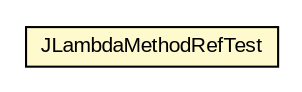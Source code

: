 #!/usr/local/bin/dot
#
# Class diagram 
# Generated by UMLGraph version 5.1 (http://www.umlgraph.org/)
#

digraph G {
	edge [fontname="arial",fontsize=10,labelfontname="arial",labelfontsize=10];
	node [fontname="arial",fontsize=10,shape=plaintext];
	nodesep=0.25;
	ranksep=0.5;
	// com.helger.jcodemodel.JLambdaMethodRefTest
	c443 [label=<<table title="com.helger.jcodemodel.JLambdaMethodRefTest" border="0" cellborder="1" cellspacing="0" cellpadding="2" port="p" bgcolor="lemonChiffon" href="./JLambdaMethodRefTest.html">
		<tr><td><table border="0" cellspacing="0" cellpadding="1">
<tr><td align="center" balign="center"> JLambdaMethodRefTest </td></tr>
		</table></td></tr>
		</table>>, fontname="arial", fontcolor="black", fontsize=10.0];
}

